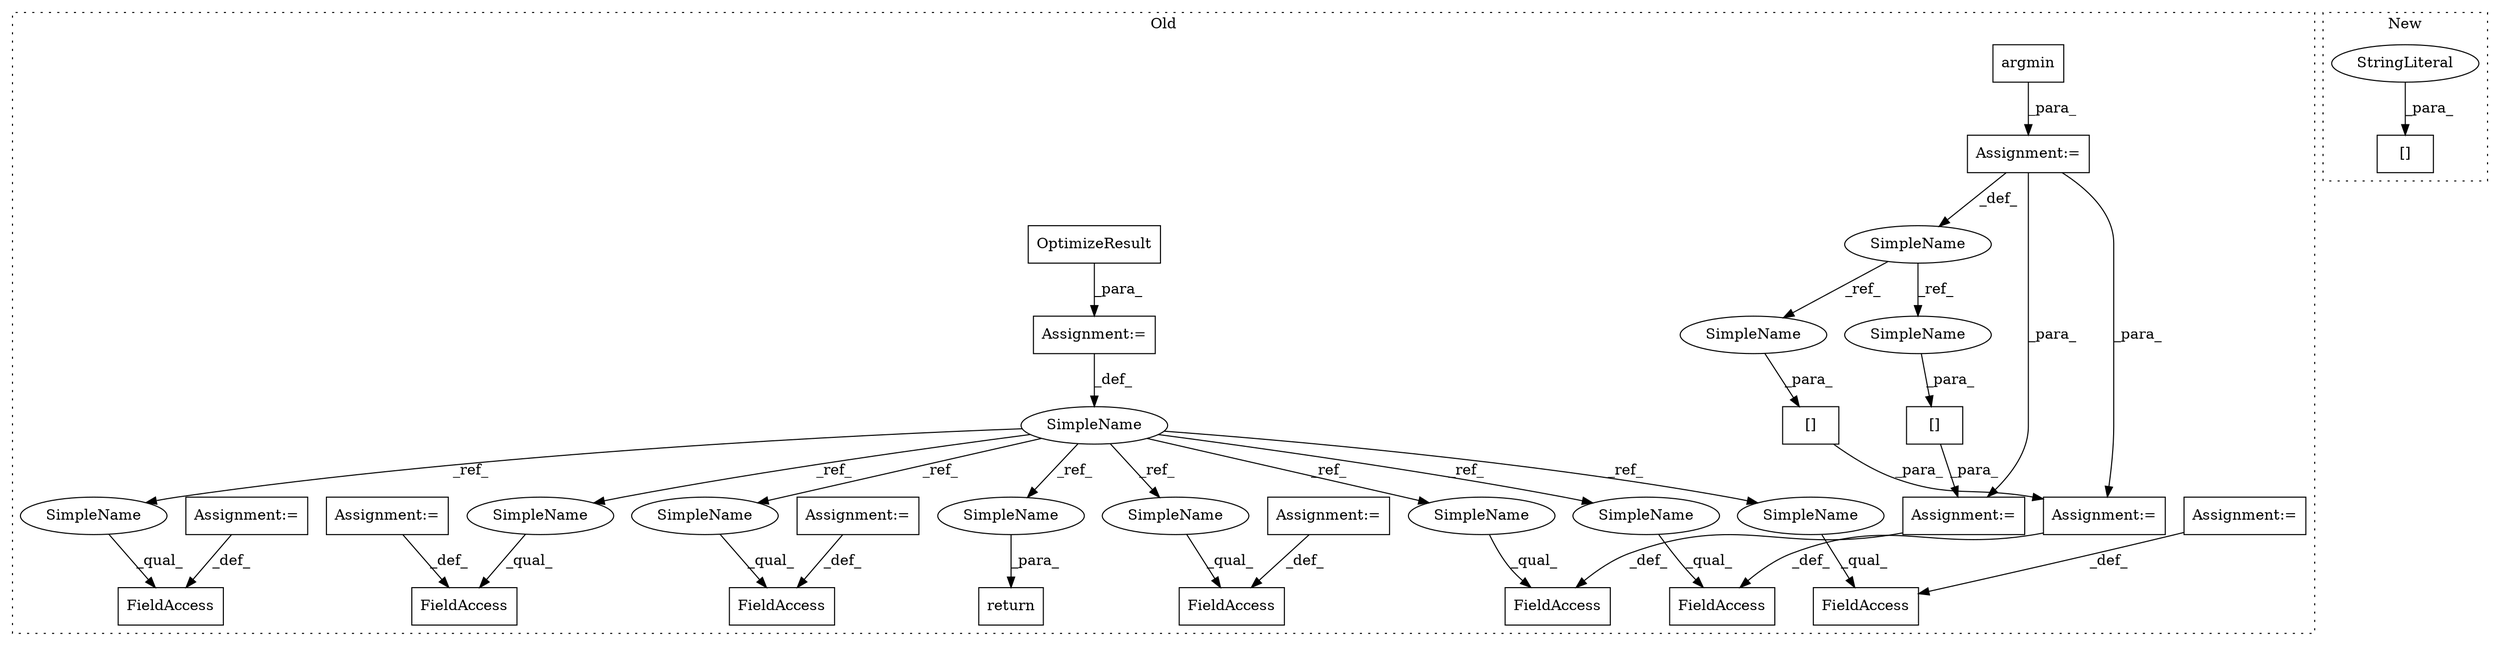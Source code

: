 digraph G {
subgraph cluster0 {
1 [label="OptimizeResult" a="32" s="4795" l="16" shape="box"];
3 [label="return" a="41" s="5011" l="7" shape="box"];
5 [label="SimpleName" a="42" s="4791" l="3" shape="ellipse"];
6 [label="FieldAccess" a="22" s="4844" l="5" shape="box"];
7 [label="argmin" a="32" s="4828,4837" l="7,1" shape="box"];
8 [label="[]" a="2" s="4850,4857" l="3,1" shape="box"];
9 [label="FieldAccess" a="22" s="4864" l="7" shape="box"];
10 [label="[]" a="2" s="4872,4879" l="3,1" shape="box"];
11 [label="SimpleName" a="42" s="4817" l="4" shape="ellipse"];
12 [label="FieldAccess" a="22" s="4964" l="9" shape="box"];
13 [label="FieldAccess" a="22" s="4921" l="11" shape="box"];
14 [label="FieldAccess" a="22" s="4886" l="13" shape="box"];
15 [label="FieldAccess" a="22" s="4985" l="16" shape="box"];
16 [label="FieldAccess" a="22" s="4941" l="10" shape="box"];
17 [label="Assignment:=" a="7" s="4871" l="1" shape="box"];
18 [label="Assignment:=" a="7" s="4794" l="1" shape="box"];
19 [label="Assignment:=" a="7" s="4849" l="1" shape="box"];
20 [label="Assignment:=" a="7" s="4821" l="1" shape="box"];
21 [label="Assignment:=" a="7" s="4932" l="1" shape="box"];
22 [label="Assignment:=" a="7" s="4973" l="1" shape="box"];
23 [label="Assignment:=" a="7" s="4899" l="1" shape="box"];
24 [label="Assignment:=" a="7" s="5001" l="1" shape="box"];
25 [label="Assignment:=" a="7" s="4951" l="1" shape="box"];
26 [label="SimpleName" a="42" s="4941" l="3" shape="ellipse"];
27 [label="SimpleName" a="42" s="4921" l="3" shape="ellipse"];
28 [label="SimpleName" a="42" s="4964" l="3" shape="ellipse"];
29 [label="SimpleName" a="42" s="4886" l="3" shape="ellipse"];
30 [label="SimpleName" a="42" s="4864" l="3" shape="ellipse"];
31 [label="SimpleName" a="42" s="4844" l="3" shape="ellipse"];
32 [label="SimpleName" a="42" s="4985" l="3" shape="ellipse"];
33 [label="SimpleName" a="42" s="5018" l="3" shape="ellipse"];
34 [label="SimpleName" a="42" s="4853" l="4" shape="ellipse"];
35 [label="SimpleName" a="42" s="4875" l="4" shape="ellipse"];
label = "Old";
style="dotted";
}
subgraph cluster1 {
2 [label="[]" a="2" s="3827,3857" l="7,1" shape="box"];
4 [label="StringLiteral" a="45" s="3834" l="23" shape="ellipse"];
label = "New";
style="dotted";
}
1 -> 18 [label="_para_"];
4 -> 2 [label="_para_"];
5 -> 28 [label="_ref_"];
5 -> 30 [label="_ref_"];
5 -> 26 [label="_ref_"];
5 -> 29 [label="_ref_"];
5 -> 32 [label="_ref_"];
5 -> 31 [label="_ref_"];
5 -> 27 [label="_ref_"];
5 -> 33 [label="_ref_"];
7 -> 20 [label="_para_"];
8 -> 19 [label="_para_"];
10 -> 17 [label="_para_"];
11 -> 34 [label="_ref_"];
11 -> 35 [label="_ref_"];
17 -> 9 [label="_def_"];
18 -> 5 [label="_def_"];
19 -> 6 [label="_def_"];
20 -> 17 [label="_para_"];
20 -> 19 [label="_para_"];
20 -> 11 [label="_def_"];
21 -> 13 [label="_def_"];
22 -> 12 [label="_def_"];
23 -> 14 [label="_def_"];
24 -> 15 [label="_def_"];
25 -> 16 [label="_def_"];
26 -> 16 [label="_qual_"];
27 -> 13 [label="_qual_"];
28 -> 12 [label="_qual_"];
29 -> 14 [label="_qual_"];
30 -> 9 [label="_qual_"];
31 -> 6 [label="_qual_"];
32 -> 15 [label="_qual_"];
33 -> 3 [label="_para_"];
34 -> 8 [label="_para_"];
35 -> 10 [label="_para_"];
}